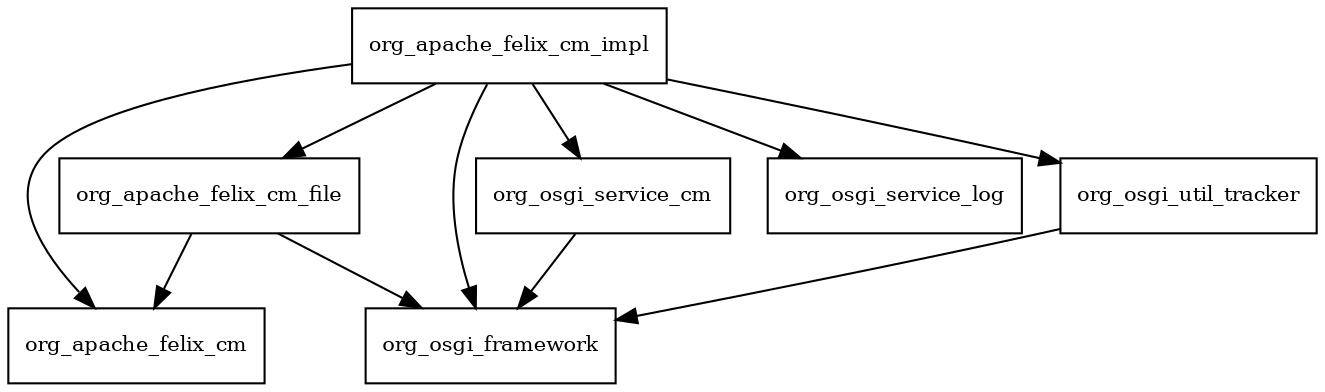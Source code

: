 digraph org_apache_felix_configadmin_1_2_8_redhat_4_package_dependencies {
  node [shape = box, fontsize=10.0];
  org_apache_felix_cm_file -> org_apache_felix_cm;
  org_apache_felix_cm_file -> org_osgi_framework;
  org_apache_felix_cm_impl -> org_apache_felix_cm;
  org_apache_felix_cm_impl -> org_apache_felix_cm_file;
  org_apache_felix_cm_impl -> org_osgi_framework;
  org_apache_felix_cm_impl -> org_osgi_service_cm;
  org_apache_felix_cm_impl -> org_osgi_service_log;
  org_apache_felix_cm_impl -> org_osgi_util_tracker;
  org_osgi_service_cm -> org_osgi_framework;
  org_osgi_util_tracker -> org_osgi_framework;
}
